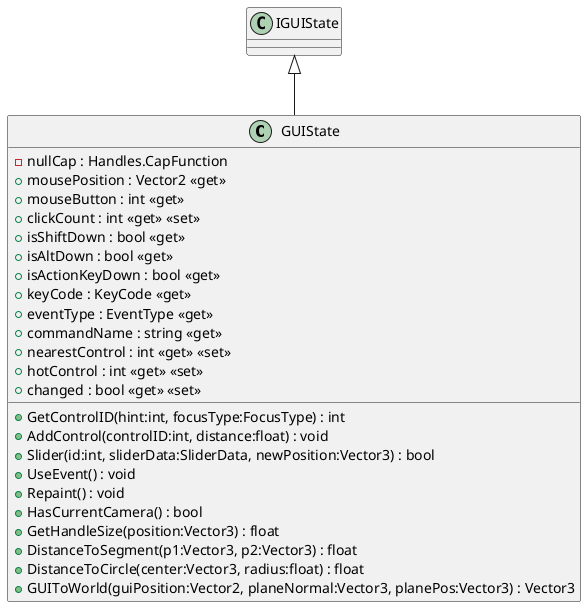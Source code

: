 @startuml
class GUIState {
    - nullCap : Handles.CapFunction
    + mousePosition : Vector2 <<get>>
    + mouseButton : int <<get>>
    + clickCount : int <<get>> <<set>>
    + isShiftDown : bool <<get>>
    + isAltDown : bool <<get>>
    + isActionKeyDown : bool <<get>>
    + keyCode : KeyCode <<get>>
    + eventType : EventType <<get>>
    + commandName : string <<get>>
    + nearestControl : int <<get>> <<set>>
    + hotControl : int <<get>> <<set>>
    + changed : bool <<get>> <<set>>
    + GetControlID(hint:int, focusType:FocusType) : int
    + AddControl(controlID:int, distance:float) : void
    + Slider(id:int, sliderData:SliderData, newPosition:Vector3) : bool
    + UseEvent() : void
    + Repaint() : void
    + HasCurrentCamera() : bool
    + GetHandleSize(position:Vector3) : float
    + DistanceToSegment(p1:Vector3, p2:Vector3) : float
    + DistanceToCircle(center:Vector3, radius:float) : float
    + GUIToWorld(guiPosition:Vector2, planeNormal:Vector3, planePos:Vector3) : Vector3
}
IGUIState <|-- GUIState
@enduml

